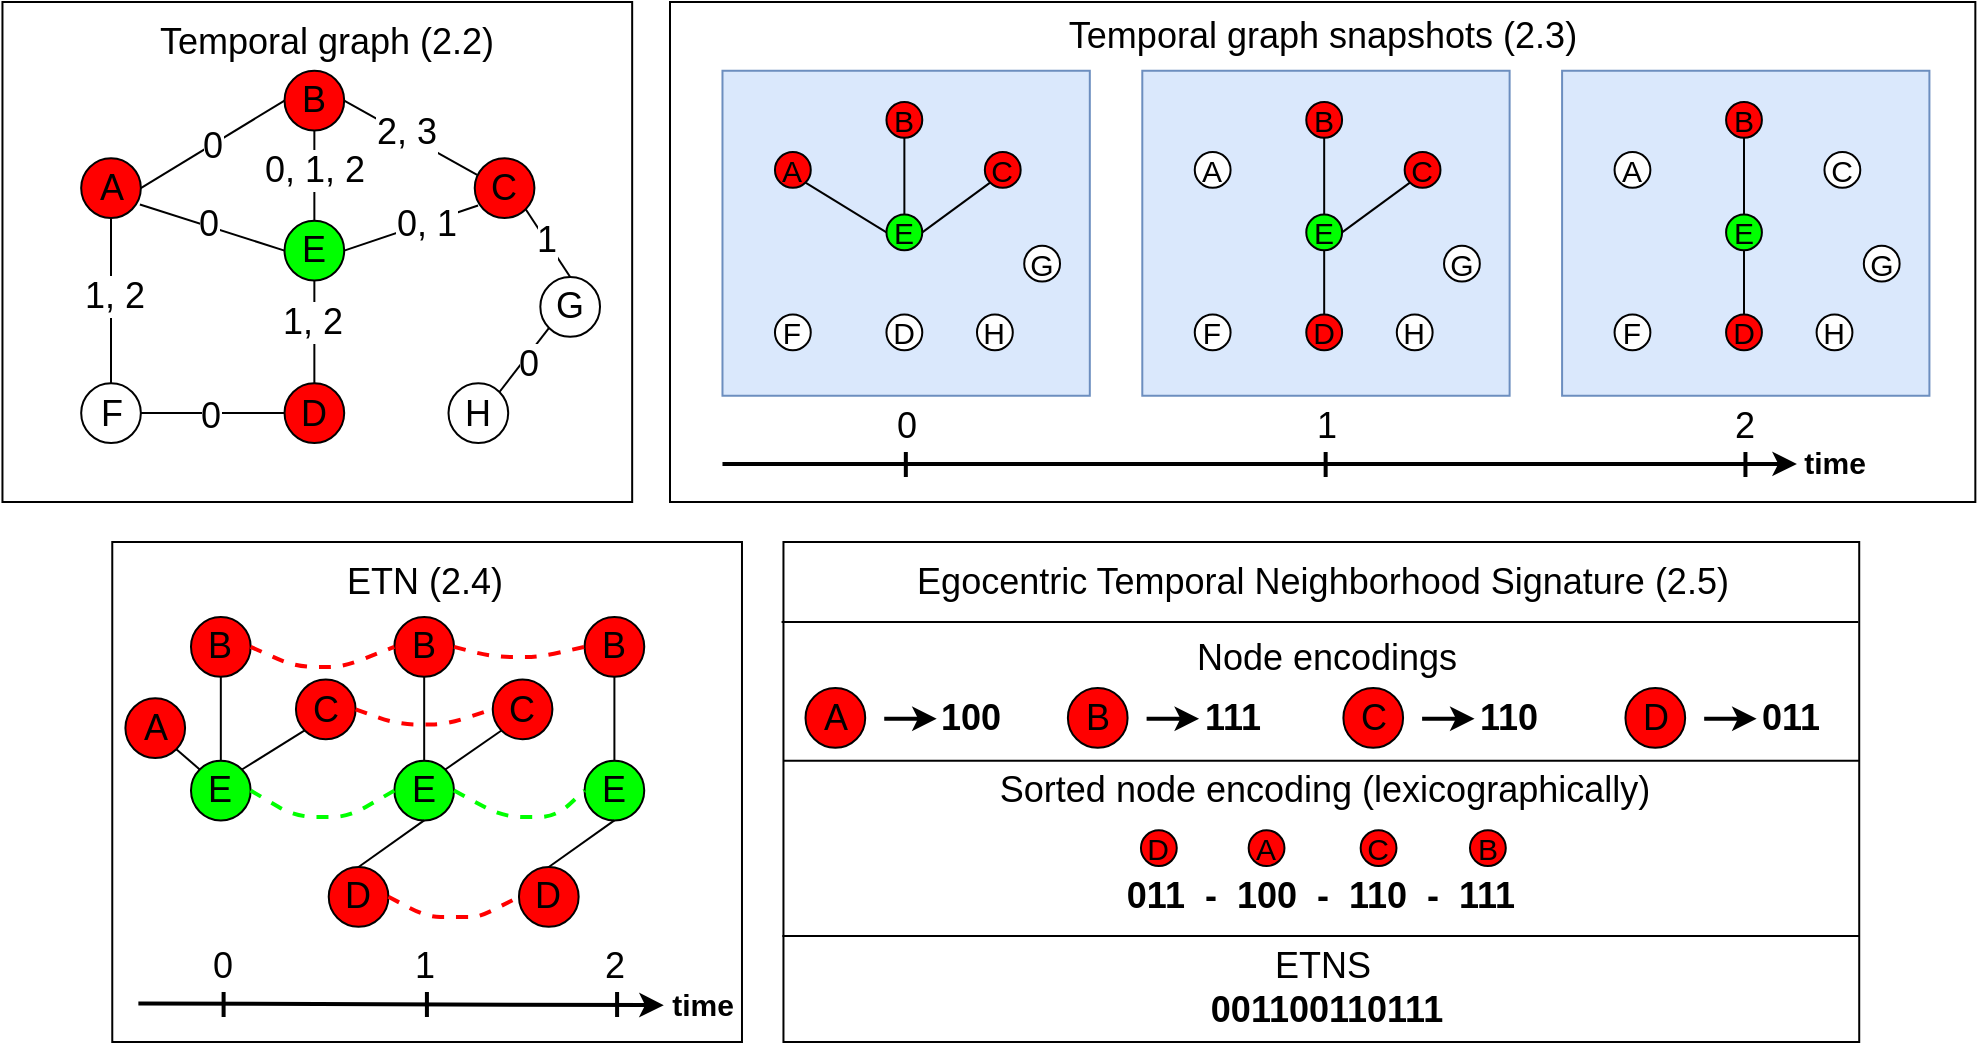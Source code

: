 <mxfile scale="1" border="0" version="26.2.8">
  <diagram name="Seite-1" id="oEGDo0tmPSHdqjAtFq5t">
    <mxGraphModel dx="2550" dy="933" grid="1" gridSize="10" guides="1" tooltips="1" connect="1" arrows="1" fold="1" page="1" pageScale="1" pageWidth="827" pageHeight="1169" math="0" shadow="0">
      <root>
        <mxCell id="0" />
        <mxCell id="1" parent="0" />
        <mxCell id="JNNgizCDDAsmNPhYfwY6-1" value="" style="rounded=0;whiteSpace=wrap;html=1;fontStyle=1;align=center;verticalAlign=top;fontSize=13;" parent="1" vertex="1">
          <mxGeometry x="-803.77" y="20" width="314.855" height="250" as="geometry" />
        </mxCell>
        <mxCell id="JNNgizCDDAsmNPhYfwY6-3" value="&lt;font style=&quot;font-size: 18px;&quot;&gt;A&lt;/font&gt;" style="ellipse;whiteSpace=wrap;html=1;aspect=fixed;fillColor=#FF0000;fontSize=13;" parent="1" vertex="1">
          <mxGeometry x="-764.413" y="98.125" width="29.843" height="29.843" as="geometry" />
        </mxCell>
        <mxCell id="JNNgizCDDAsmNPhYfwY6-11" value="&lt;font style=&quot;font-size: 18px;&quot;&gt;B&lt;/font&gt;" style="ellipse;whiteSpace=wrap;html=1;aspect=fixed;fillColor=light-dark(#ff0000, #ededed);fontSize=13;" parent="1" vertex="1">
          <mxGeometry x="-662.741" y="54.375" width="29.843" height="29.843" as="geometry" />
        </mxCell>
        <mxCell id="JNNgizCDDAsmNPhYfwY6-12" value="&lt;font style=&quot;font-size: 18px;&quot;&gt;C&lt;/font&gt;" style="ellipse;whiteSpace=wrap;html=1;aspect=fixed;fillColor=light-dark(#ff0000, #ededed);fontSize=13;" parent="1" vertex="1">
          <mxGeometry x="-567.629" y="98.125" width="29.843" height="29.843" as="geometry" />
        </mxCell>
        <mxCell id="JNNgizCDDAsmNPhYfwY6-13" value="&lt;font style=&quot;font-size: 18px;&quot;&gt;E&lt;/font&gt;" style="ellipse;whiteSpace=wrap;html=1;aspect=fixed;fillColor=light-dark(#00ff00, #ededed);strokeColor=#000000;gradientColor=none;fontSize=13;" parent="1" vertex="1">
          <mxGeometry x="-662.741" y="129.375" width="29.843" height="29.843" as="geometry" />
        </mxCell>
        <mxCell id="JNNgizCDDAsmNPhYfwY6-14" value="&lt;font style=&quot;font-size: 18px;&quot;&gt;D&lt;/font&gt;" style="ellipse;whiteSpace=wrap;html=1;aspect=fixed;fillColor=light-dark(#ff0000, #ededed);fontSize=13;" parent="1" vertex="1">
          <mxGeometry x="-662.741" y="210.625" width="29.843" height="29.843" as="geometry" />
        </mxCell>
        <mxCell id="JNNgizCDDAsmNPhYfwY6-16" value="&lt;font style=&quot;font-size: 18px;&quot;&gt;F&lt;/font&gt;" style="ellipse;whiteSpace=wrap;html=1;aspect=fixed;fontSize=13;" parent="1" vertex="1">
          <mxGeometry x="-764.413" y="210.625" width="29.843" height="29.843" as="geometry" />
        </mxCell>
        <mxCell id="JNNgizCDDAsmNPhYfwY6-17" value="&lt;font style=&quot;font-size: 18px;&quot;&gt;H&lt;/font&gt;" style="ellipse;whiteSpace=wrap;html=1;aspect=fixed;fontSize=13;" parent="1" vertex="1">
          <mxGeometry x="-580.747" y="210.625" width="29.843" height="29.843" as="geometry" />
        </mxCell>
        <mxCell id="JNNgizCDDAsmNPhYfwY6-18" value="&lt;font style=&quot;font-size: 18px;&quot;&gt;G&lt;/font&gt;" style="ellipse;whiteSpace=wrap;html=1;aspect=fixed;fontSize=13;" parent="1" vertex="1">
          <mxGeometry x="-534.831" y="157.5" width="29.843" height="29.843" as="geometry" />
        </mxCell>
        <mxCell id="JNNgizCDDAsmNPhYfwY6-19" value="" style="endArrow=none;html=1;rounded=0;entryX=0.5;entryY=1;entryDx=0;entryDy=0;fontSize=13;" parent="1" source="JNNgizCDDAsmNPhYfwY6-13" target="JNNgizCDDAsmNPhYfwY6-11" edge="1">
          <mxGeometry width="50" height="50" relative="1" as="geometry">
            <mxPoint x="-279.011" y="657.5" as="sourcePoint" />
            <mxPoint x="-213.416" y="595" as="targetPoint" />
          </mxGeometry>
        </mxCell>
        <mxCell id="JNNgizCDDAsmNPhYfwY6-33" value="&lt;font style=&quot;font-size: 18px;&quot;&gt;0, 1, 2&lt;/font&gt;" style="edgeLabel;html=1;align=center;verticalAlign=middle;resizable=0;points=[];fontSize=13;" parent="JNNgizCDDAsmNPhYfwY6-19" vertex="1" connectable="0">
          <mxGeometry x="0.139" relative="1" as="geometry">
            <mxPoint as="offset" />
          </mxGeometry>
        </mxCell>
        <mxCell id="JNNgizCDDAsmNPhYfwY6-21" value="" style="endArrow=none;html=1;rounded=0;entryX=1;entryY=0.5;entryDx=0;entryDy=0;exitX=0;exitY=0.5;exitDx=0;exitDy=0;fontSize=13;" parent="1" source="JNNgizCDDAsmNPhYfwY6-11" target="JNNgizCDDAsmNPhYfwY6-3" edge="1">
          <mxGeometry width="50" height="50" relative="1" as="geometry">
            <mxPoint x="-606.985" y="307.5" as="sourcePoint" />
            <mxPoint x="-541.391" y="245" as="targetPoint" />
          </mxGeometry>
        </mxCell>
        <mxCell id="JNNgizCDDAsmNPhYfwY6-31" value="&lt;font style=&quot;font-size: 18px;&quot;&gt;0&lt;/font&gt;" style="edgeLabel;html=1;align=center;verticalAlign=middle;resizable=0;points=[];fontSize=13;" parent="JNNgizCDDAsmNPhYfwY6-21" vertex="1" connectable="0">
          <mxGeometry x="0.012" relative="1" as="geometry">
            <mxPoint as="offset" />
          </mxGeometry>
        </mxCell>
        <mxCell id="JNNgizCDDAsmNPhYfwY6-22" value="" style="endArrow=none;html=1;rounded=0;entryX=0.5;entryY=0;entryDx=0;entryDy=0;exitX=0.5;exitY=1;exitDx=0;exitDy=0;fontSize=13;" parent="1" source="JNNgizCDDAsmNPhYfwY6-13" target="JNNgizCDDAsmNPhYfwY6-14" edge="1">
          <mxGeometry width="50" height="50" relative="1" as="geometry">
            <mxPoint x="-620.104" y="155" as="sourcePoint" />
            <mxPoint x="-620.104" y="145" as="targetPoint" />
          </mxGeometry>
        </mxCell>
        <mxCell id="JNNgizCDDAsmNPhYfwY6-39" value="&lt;font style=&quot;font-size: 18px;&quot;&gt;1, 2&lt;/font&gt;" style="edgeLabel;html=1;align=center;verticalAlign=middle;resizable=0;points=[];fontSize=13;" parent="JNNgizCDDAsmNPhYfwY6-22" vertex="1" connectable="0">
          <mxGeometry x="-0.207" y="-1" relative="1" as="geometry">
            <mxPoint as="offset" />
          </mxGeometry>
        </mxCell>
        <mxCell id="JNNgizCDDAsmNPhYfwY6-23" value="" style="endArrow=none;html=1;rounded=0;exitX=0.5;exitY=0;exitDx=0;exitDy=0;entryX=0.5;entryY=1;entryDx=0;entryDy=0;fontSize=13;" parent="1" source="JNNgizCDDAsmNPhYfwY6-16" target="JNNgizCDDAsmNPhYfwY6-3" edge="1">
          <mxGeometry width="50" height="50" relative="1" as="geometry">
            <mxPoint x="-748.277" y="167.5" as="sourcePoint" />
            <mxPoint x="-751.294" y="132.5" as="targetPoint" />
          </mxGeometry>
        </mxCell>
        <mxCell id="JNNgizCDDAsmNPhYfwY6-37" value="&lt;font style=&quot;font-size: 18px;&quot;&gt;1, 2&lt;/font&gt;" style="edgeLabel;html=1;align=center;verticalAlign=middle;resizable=0;points=[];fontSize=13;" parent="JNNgizCDDAsmNPhYfwY6-23" vertex="1" connectable="0">
          <mxGeometry x="0.054" y="-1" relative="1" as="geometry">
            <mxPoint as="offset" />
          </mxGeometry>
        </mxCell>
        <mxCell id="JNNgizCDDAsmNPhYfwY6-24" value="" style="endArrow=none;html=1;rounded=0;entryX=0;entryY=0.5;entryDx=0;entryDy=0;exitX=1;exitY=0.5;exitDx=0;exitDy=0;fontSize=13;" parent="1" source="JNNgizCDDAsmNPhYfwY6-16" target="JNNgizCDDAsmNPhYfwY6-14" edge="1">
          <mxGeometry width="50" height="50" relative="1" as="geometry">
            <mxPoint x="-698.818" y="217.5" as="sourcePoint" />
            <mxPoint x="-698.818" y="176.25" as="targetPoint" />
          </mxGeometry>
        </mxCell>
        <mxCell id="JNNgizCDDAsmNPhYfwY6-35" value="&lt;font style=&quot;font-size: 18px;&quot;&gt;0&lt;/font&gt;" style="edgeLabel;html=1;align=center;verticalAlign=middle;resizable=0;points=[];fontSize=13;" parent="JNNgizCDDAsmNPhYfwY6-24" vertex="1" connectable="0">
          <mxGeometry x="-0.04" y="-1" relative="1" as="geometry">
            <mxPoint as="offset" />
          </mxGeometry>
        </mxCell>
        <mxCell id="JNNgizCDDAsmNPhYfwY6-25" value="" style="endArrow=none;html=1;rounded=0;entryX=0.984;entryY=0.776;entryDx=0;entryDy=0;entryPerimeter=0;exitX=0;exitY=0.5;exitDx=0;exitDy=0;fontSize=13;" parent="1" source="JNNgizCDDAsmNPhYfwY6-13" target="JNNgizCDDAsmNPhYfwY6-3" edge="1">
          <mxGeometry width="50" height="50" relative="1" as="geometry">
            <mxPoint x="-711.937" y="176.25" as="sourcePoint" />
            <mxPoint x="-711.937" y="135" as="targetPoint" />
          </mxGeometry>
        </mxCell>
        <mxCell id="JNNgizCDDAsmNPhYfwY6-32" value="&lt;font style=&quot;font-size: 18px;&quot;&gt;0&lt;/font&gt;" style="edgeLabel;html=1;align=center;verticalAlign=middle;resizable=0;points=[];fontSize=13;" parent="JNNgizCDDAsmNPhYfwY6-25" vertex="1" connectable="0">
          <mxGeometry x="0.073" y="-1" relative="1" as="geometry">
            <mxPoint as="offset" />
          </mxGeometry>
        </mxCell>
        <mxCell id="JNNgizCDDAsmNPhYfwY6-26" value="" style="endArrow=none;html=1;rounded=0;entryX=1;entryY=0.5;entryDx=0;entryDy=0;exitX=0.04;exitY=0.28;exitDx=0;exitDy=0;exitPerimeter=0;fontSize=13;" parent="1" source="JNNgizCDDAsmNPhYfwY6-12" target="JNNgizCDDAsmNPhYfwY6-11" edge="1">
          <mxGeometry width="50" height="50" relative="1" as="geometry">
            <mxPoint x="-606.985" y="126.25" as="sourcePoint" />
            <mxPoint x="-606.985" y="85" as="targetPoint" />
          </mxGeometry>
        </mxCell>
        <mxCell id="JNNgizCDDAsmNPhYfwY6-38" value="&lt;font style=&quot;font-size: 18px;&quot;&gt;2, 3&lt;/font&gt;" style="edgeLabel;html=1;align=center;verticalAlign=middle;resizable=0;points=[];fontSize=13;" parent="JNNgizCDDAsmNPhYfwY6-26" vertex="1" connectable="0">
          <mxGeometry x="0.1" y="-1" relative="1" as="geometry">
            <mxPoint as="offset" />
          </mxGeometry>
        </mxCell>
        <mxCell id="JNNgizCDDAsmNPhYfwY6-27" value="" style="endArrow=none;html=1;rounded=0;entryX=0.056;entryY=0.792;entryDx=0;entryDy=0;entryPerimeter=0;exitX=1;exitY=0.5;exitDx=0;exitDy=0;fontSize=13;" parent="1" source="JNNgizCDDAsmNPhYfwY6-13" target="JNNgizCDDAsmNPhYfwY6-12" edge="1">
          <mxGeometry width="50" height="50" relative="1" as="geometry">
            <mxPoint x="-554.51" y="217.5" as="sourcePoint" />
            <mxPoint x="-554.51" y="176.25" as="targetPoint" />
          </mxGeometry>
        </mxCell>
        <mxCell id="JNNgizCDDAsmNPhYfwY6-34" value="&lt;div&gt;&lt;font style=&quot;font-size: 18px;&quot;&gt;0, 1&lt;/font&gt;&lt;/div&gt;" style="edgeLabel;html=1;align=center;verticalAlign=middle;resizable=0;points=[];fontSize=13;" parent="JNNgizCDDAsmNPhYfwY6-27" vertex="1" connectable="0">
          <mxGeometry x="0.22" relative="1" as="geometry">
            <mxPoint as="offset" />
          </mxGeometry>
        </mxCell>
        <mxCell id="JNNgizCDDAsmNPhYfwY6-28" value="" style="endArrow=none;html=1;rounded=0;exitX=0.5;exitY=0;exitDx=0;exitDy=0;entryX=1;entryY=1;entryDx=0;entryDy=0;fontSize=13;" parent="1" source="JNNgizCDDAsmNPhYfwY6-18" target="JNNgizCDDAsmNPhYfwY6-12" edge="1">
          <mxGeometry width="50" height="50" relative="1" as="geometry">
            <mxPoint x="-551.492" y="170.625" as="sourcePoint" />
            <mxPoint x="-534.831" y="121.25" as="targetPoint" />
          </mxGeometry>
        </mxCell>
        <mxCell id="JNNgizCDDAsmNPhYfwY6-40" value="&lt;font style=&quot;font-size: 18px;&quot;&gt;1&lt;/font&gt;" style="edgeLabel;html=1;align=center;verticalAlign=middle;resizable=0;points=[];fontSize=13;" parent="JNNgizCDDAsmNPhYfwY6-28" vertex="1" connectable="0">
          <mxGeometry x="0.121" relative="1" as="geometry">
            <mxPoint as="offset" />
          </mxGeometry>
        </mxCell>
        <mxCell id="JNNgizCDDAsmNPhYfwY6-30" value="" style="endArrow=none;html=1;rounded=0;entryX=0;entryY=1;entryDx=0;entryDy=0;exitX=1;exitY=0;exitDx=0;exitDy=0;fontSize=13;" parent="1" source="JNNgizCDDAsmNPhYfwY6-17" target="JNNgizCDDAsmNPhYfwY6-18" edge="1">
          <mxGeometry width="50" height="50" relative="1" as="geometry">
            <mxPoint x="-528.272" y="242.5" as="sourcePoint" />
            <mxPoint x="-528.272" y="201.25" as="targetPoint" />
          </mxGeometry>
        </mxCell>
        <mxCell id="JNNgizCDDAsmNPhYfwY6-36" value="&lt;font style=&quot;font-size: 18px;&quot;&gt;0&lt;/font&gt;" style="edgeLabel;html=1;align=center;verticalAlign=middle;resizable=0;points=[];fontSize=13;" parent="JNNgizCDDAsmNPhYfwY6-30" vertex="1" connectable="0">
          <mxGeometry x="-0.029" y="-2" relative="1" as="geometry">
            <mxPoint as="offset" />
          </mxGeometry>
        </mxCell>
        <mxCell id="JNNgizCDDAsmNPhYfwY6-130" value="&lt;font style=&quot;font-size: 18px;&quot;&gt;Temporal graph snapshots (2.3)&lt;/font&gt;" style="rounded=0;whiteSpace=wrap;html=1;verticalAlign=top;fontSize=13;" parent="1" vertex="1">
          <mxGeometry x="-469.999" y="20" width="652.669" height="250" as="geometry" />
        </mxCell>
        <mxCell id="JNNgizCDDAsmNPhYfwY6-43" value="" style="rounded=0;whiteSpace=wrap;html=1;fontStyle=1;align=center;verticalAlign=top;fillColor=#dae8fc;strokeColor=#6c8ebf;fontSize=13;" parent="1" vertex="1">
          <mxGeometry x="-443.761" y="54.375" width="183.666" height="162.5" as="geometry" />
        </mxCell>
        <mxCell id="JNNgizCDDAsmNPhYfwY6-45" value="&lt;font style=&quot;font-size: 15px;&quot;&gt;B&lt;/font&gt;" style="ellipse;whiteSpace=wrap;html=1;aspect=fixed;fillColor=light-dark(#ff0000, #ededed);fontSize=13;" parent="1" vertex="1">
          <mxGeometry x="-361.767" y="70" width="17.906" height="17.906" as="geometry" />
        </mxCell>
        <mxCell id="JNNgizCDDAsmNPhYfwY6-44" value="&lt;font style=&quot;font-size: 15px;&quot;&gt;A&lt;/font&gt;" style="ellipse;whiteSpace=wrap;html=1;aspect=fixed;fillColor=#FF0000;fontSize=13;" parent="1" vertex="1">
          <mxGeometry x="-417.523" y="95.0" width="17.906" height="17.906" as="geometry" />
        </mxCell>
        <mxCell id="JNNgizCDDAsmNPhYfwY6-46" value="&lt;font style=&quot;font-size: 15px;&quot;&gt;C&lt;/font&gt;" style="ellipse;whiteSpace=wrap;html=1;aspect=fixed;fillColor=light-dark(#ff0000, #ededed);fontSize=13;" parent="1" vertex="1">
          <mxGeometry x="-312.571" y="95.0" width="17.906" height="17.906" as="geometry" />
        </mxCell>
        <mxCell id="JNNgizCDDAsmNPhYfwY6-49" value="&lt;font style=&quot;font-size: 15px;&quot;&gt;F&lt;/font&gt;" style="ellipse;whiteSpace=wrap;html=1;aspect=fixed;fontSize=13;" parent="1" vertex="1">
          <mxGeometry x="-417.523" y="176.25" width="17.906" height="17.906" as="geometry" />
        </mxCell>
        <mxCell id="JNNgizCDDAsmNPhYfwY6-133" value="&lt;div&gt;&lt;font style=&quot;font-size: 15px;&quot;&gt;E&lt;/font&gt;&lt;/div&gt;" style="ellipse;whiteSpace=wrap;html=1;aspect=fixed;fillColor=light-dark(#00ff00, #ededed);fontSize=13;" parent="1" vertex="1">
          <mxGeometry x="-361.767" y="126.25" width="17.906" height="17.906" as="geometry" />
        </mxCell>
        <mxCell id="JNNgizCDDAsmNPhYfwY6-48" value="&lt;font style=&quot;font-size: 15px;&quot;&gt;D&lt;/font&gt;" style="ellipse;whiteSpace=wrap;html=1;aspect=fixed;fillColor=light-dark(#ffffff, #ededed);fontSize=13;" parent="1" vertex="1">
          <mxGeometry x="-361.767" y="176.25" width="17.906" height="17.906" as="geometry" />
        </mxCell>
        <mxCell id="JNNgizCDDAsmNPhYfwY6-50" value="&lt;font style=&quot;font-size: 15px;&quot;&gt;G&lt;/font&gt;" style="ellipse;whiteSpace=wrap;html=1;aspect=fixed;fontSize=13;" parent="1" vertex="1">
          <mxGeometry x="-292.893" y="141.875" width="17.906" height="17.906" as="geometry" />
        </mxCell>
        <mxCell id="JNNgizCDDAsmNPhYfwY6-51" value="&lt;font style=&quot;font-size: 15px;&quot;&gt;H&lt;/font&gt;" style="ellipse;whiteSpace=wrap;html=1;aspect=fixed;fontSize=13;" parent="1" vertex="1">
          <mxGeometry x="-316.507" y="176.25" width="17.906" height="17.906" as="geometry" />
        </mxCell>
        <mxCell id="JNNgizCDDAsmNPhYfwY6-139" value="" style="endArrow=none;html=1;rounded=0;entryX=0.5;entryY=1;entryDx=0;entryDy=0;exitX=0.5;exitY=0;exitDx=0;exitDy=0;fontSize=13;" parent="1" source="JNNgizCDDAsmNPhYfwY6-133" target="JNNgizCDDAsmNPhYfwY6-45" edge="1">
          <mxGeometry width="50" height="50" relative="1" as="geometry">
            <mxPoint x="-496.237" y="154.375" as="sourcePoint" />
            <mxPoint x="-430.642" y="91.875" as="targetPoint" />
          </mxGeometry>
        </mxCell>
        <mxCell id="JNNgizCDDAsmNPhYfwY6-141" value="" style="endArrow=none;html=1;rounded=0;entryX=1;entryY=1;entryDx=0;entryDy=0;exitX=0;exitY=0.5;exitDx=0;exitDy=0;fontSize=13;" parent="1" source="JNNgizCDDAsmNPhYfwY6-133" target="JNNgizCDDAsmNPhYfwY6-44" edge="1">
          <mxGeometry width="50" height="50" relative="1" as="geometry">
            <mxPoint x="-496.237" y="154.375" as="sourcePoint" />
            <mxPoint x="-430.642" y="91.875" as="targetPoint" />
          </mxGeometry>
        </mxCell>
        <mxCell id="JNNgizCDDAsmNPhYfwY6-144" value="" style="endArrow=none;html=1;rounded=0;entryX=0;entryY=1;entryDx=0;entryDy=0;exitX=1;exitY=0.5;exitDx=0;exitDy=0;fontSize=13;" parent="1" source="JNNgizCDDAsmNPhYfwY6-133" target="JNNgizCDDAsmNPhYfwY6-46" edge="1">
          <mxGeometry width="50" height="50" relative="1" as="geometry">
            <mxPoint x="-404.404" y="166.875" as="sourcePoint" />
            <mxPoint x="-338.809" y="104.375" as="targetPoint" />
          </mxGeometry>
        </mxCell>
        <mxCell id="JNNgizCDDAsmNPhYfwY6-187" value="" style="rounded=0;whiteSpace=wrap;html=1;fontStyle=1;align=center;verticalAlign=top;fillColor=#dae8fc;strokeColor=#6c8ebf;fontSize=13;" parent="1" vertex="1">
          <mxGeometry x="-233.857" y="54.375" width="183.666" height="162.5" as="geometry" />
        </mxCell>
        <mxCell id="JNNgizCDDAsmNPhYfwY6-188" value="&lt;font style=&quot;font-size: 15px;&quot;&gt;B&lt;/font&gt;" style="ellipse;whiteSpace=wrap;html=1;aspect=fixed;fillColor=light-dark(#ff0000, #ededed);fontSize=13;" parent="1" vertex="1">
          <mxGeometry x="-151.864" y="70" width="17.906" height="17.906" as="geometry" />
        </mxCell>
        <mxCell id="JNNgizCDDAsmNPhYfwY6-189" value="&lt;font style=&quot;font-size: 15px;&quot;&gt;A&lt;/font&gt;" style="ellipse;whiteSpace=wrap;html=1;aspect=fixed;fillColor=#FFFFFF;fontSize=13;" parent="1" vertex="1">
          <mxGeometry x="-207.619" y="95.0" width="17.906" height="17.906" as="geometry" />
        </mxCell>
        <mxCell id="JNNgizCDDAsmNPhYfwY6-190" value="&lt;font style=&quot;font-size: 15px;&quot;&gt;C&lt;/font&gt;" style="ellipse;whiteSpace=wrap;html=1;aspect=fixed;fillColor=light-dark(#ff0000, #ededed);fontSize=13;" parent="1" vertex="1">
          <mxGeometry x="-102.668" y="95.0" width="17.906" height="17.906" as="geometry" />
        </mxCell>
        <mxCell id="JNNgizCDDAsmNPhYfwY6-191" value="&lt;font style=&quot;font-size: 15px;&quot;&gt;F&lt;/font&gt;" style="ellipse;whiteSpace=wrap;html=1;aspect=fixed;fontSize=13;" parent="1" vertex="1">
          <mxGeometry x="-207.619" y="176.25" width="17.906" height="17.906" as="geometry" />
        </mxCell>
        <mxCell id="JNNgizCDDAsmNPhYfwY6-192" value="&lt;div&gt;&lt;font style=&quot;font-size: 15px;&quot;&gt;E&lt;/font&gt;&lt;/div&gt;" style="ellipse;whiteSpace=wrap;html=1;aspect=fixed;fillColor=light-dark(#00ff00, #ededed);fontSize=13;" parent="1" vertex="1">
          <mxGeometry x="-151.864" y="126.25" width="17.906" height="17.906" as="geometry" />
        </mxCell>
        <mxCell id="JNNgizCDDAsmNPhYfwY6-193" value="&lt;font style=&quot;font-size: 15px;&quot;&gt;D&lt;/font&gt;" style="ellipse;whiteSpace=wrap;html=1;aspect=fixed;fillColor=light-dark(#ff0000, #ededed);fontSize=13;" parent="1" vertex="1">
          <mxGeometry x="-151.864" y="176.25" width="17.906" height="17.906" as="geometry" />
        </mxCell>
        <mxCell id="JNNgizCDDAsmNPhYfwY6-194" value="&lt;font style=&quot;font-size: 15px;&quot;&gt;G&lt;/font&gt;" style="ellipse;whiteSpace=wrap;html=1;aspect=fixed;fontSize=13;" parent="1" vertex="1">
          <mxGeometry x="-82.989" y="141.875" width="17.906" height="17.906" as="geometry" />
        </mxCell>
        <mxCell id="JNNgizCDDAsmNPhYfwY6-195" value="&lt;font style=&quot;font-size: 15px;&quot;&gt;H&lt;/font&gt;" style="ellipse;whiteSpace=wrap;html=1;aspect=fixed;fontSize=13;" parent="1" vertex="1">
          <mxGeometry x="-106.603" y="176.25" width="17.906" height="17.906" as="geometry" />
        </mxCell>
        <mxCell id="JNNgizCDDAsmNPhYfwY6-196" value="" style="endArrow=none;html=1;rounded=0;entryX=0.5;entryY=1;entryDx=0;entryDy=0;exitX=0.5;exitY=0;exitDx=0;exitDy=0;fontSize=13;" parent="1" source="JNNgizCDDAsmNPhYfwY6-192" target="JNNgizCDDAsmNPhYfwY6-188" edge="1">
          <mxGeometry width="50" height="50" relative="1" as="geometry">
            <mxPoint x="-286.333" y="154.375" as="sourcePoint" />
            <mxPoint x="-220.738" y="91.875" as="targetPoint" />
          </mxGeometry>
        </mxCell>
        <mxCell id="JNNgizCDDAsmNPhYfwY6-197" value="" style="endArrow=none;html=1;rounded=0;entryX=0.5;entryY=0;entryDx=0;entryDy=0;exitX=0.5;exitY=1;exitDx=0;exitDy=0;fontSize=13;" parent="1" source="JNNgizCDDAsmNPhYfwY6-192" target="JNNgizCDDAsmNPhYfwY6-193" edge="1">
          <mxGeometry width="50" height="50" relative="1" as="geometry">
            <mxPoint x="-286.333" y="154.375" as="sourcePoint" />
            <mxPoint x="-220.738" y="91.875" as="targetPoint" />
          </mxGeometry>
        </mxCell>
        <mxCell id="JNNgizCDDAsmNPhYfwY6-201" value="" style="endArrow=none;html=1;rounded=0;entryX=0;entryY=1;entryDx=0;entryDy=0;exitX=1;exitY=0.5;exitDx=0;exitDy=0;fontSize=13;" parent="1" source="JNNgizCDDAsmNPhYfwY6-192" target="JNNgizCDDAsmNPhYfwY6-190" edge="1">
          <mxGeometry width="50" height="50" relative="1" as="geometry">
            <mxPoint x="-194.5" y="166.875" as="sourcePoint" />
            <mxPoint x="-128.906" y="104.375" as="targetPoint" />
          </mxGeometry>
        </mxCell>
        <mxCell id="JNNgizCDDAsmNPhYfwY6-206" value="" style="rounded=0;whiteSpace=wrap;html=1;fontStyle=1;align=center;verticalAlign=top;fillColor=#dae8fc;strokeColor=#6c8ebf;fontSize=13;" parent="1" vertex="1">
          <mxGeometry x="-23.954" y="54.375" width="183.666" height="162.5" as="geometry" />
        </mxCell>
        <mxCell id="JNNgizCDDAsmNPhYfwY6-207" value="&lt;font style=&quot;font-size: 15px;&quot;&gt;B&lt;/font&gt;" style="ellipse;whiteSpace=wrap;html=1;aspect=fixed;fillColor=light-dark(#ff0000, #ededed);fontSize=13;" parent="1" vertex="1">
          <mxGeometry x="58.04" y="70" width="17.906" height="17.906" as="geometry" />
        </mxCell>
        <mxCell id="JNNgizCDDAsmNPhYfwY6-208" value="&lt;font style=&quot;font-size: 15px;&quot;&gt;A&lt;/font&gt;" style="ellipse;whiteSpace=wrap;html=1;aspect=fixed;fillColor=light-dark(#ffffff, #ff9090);fontSize=13;" parent="1" vertex="1">
          <mxGeometry x="2.284" y="95.0" width="17.906" height="17.906" as="geometry" />
        </mxCell>
        <mxCell id="JNNgizCDDAsmNPhYfwY6-209" value="&lt;font style=&quot;font-size: 15px;&quot;&gt;C&lt;/font&gt;" style="ellipse;whiteSpace=wrap;html=1;aspect=fixed;fillColor=light-dark(#ffffff, #ededed);fontSize=13;" parent="1" vertex="1">
          <mxGeometry x="107.236" y="95.0" width="17.906" height="17.906" as="geometry" />
        </mxCell>
        <mxCell id="JNNgizCDDAsmNPhYfwY6-210" value="&lt;font style=&quot;font-size: 15px;&quot;&gt;F&lt;/font&gt;" style="ellipse;whiteSpace=wrap;html=1;aspect=fixed;fontSize=13;" parent="1" vertex="1">
          <mxGeometry x="2.284" y="176.25" width="17.906" height="17.906" as="geometry" />
        </mxCell>
        <mxCell id="JNNgizCDDAsmNPhYfwY6-211" value="&lt;div&gt;&lt;font style=&quot;font-size: 15px;&quot;&gt;E&lt;/font&gt;&lt;/div&gt;" style="ellipse;whiteSpace=wrap;html=1;aspect=fixed;fillColor=light-dark(#00ff00, #ededed);fontSize=13;" parent="1" vertex="1">
          <mxGeometry x="58.04" y="126.25" width="17.906" height="17.906" as="geometry" />
        </mxCell>
        <mxCell id="JNNgizCDDAsmNPhYfwY6-212" value="&lt;font style=&quot;font-size: 15px;&quot;&gt;D&lt;/font&gt;" style="ellipse;whiteSpace=wrap;html=1;aspect=fixed;fillColor=light-dark(#ff0000, #ededed);fontSize=13;" parent="1" vertex="1">
          <mxGeometry x="58.04" y="176.25" width="17.906" height="17.906" as="geometry" />
        </mxCell>
        <mxCell id="JNNgizCDDAsmNPhYfwY6-213" value="&lt;font style=&quot;font-size: 15px;&quot;&gt;G&lt;/font&gt;" style="ellipse;whiteSpace=wrap;html=1;aspect=fixed;fontSize=13;" parent="1" vertex="1">
          <mxGeometry x="126.914" y="141.875" width="17.906" height="17.906" as="geometry" />
        </mxCell>
        <mxCell id="JNNgizCDDAsmNPhYfwY6-214" value="&lt;font style=&quot;font-size: 15px;&quot;&gt;H&lt;/font&gt;" style="ellipse;whiteSpace=wrap;html=1;aspect=fixed;fontSize=13;" parent="1" vertex="1">
          <mxGeometry x="103.3" y="176.25" width="17.906" height="17.906" as="geometry" />
        </mxCell>
        <mxCell id="JNNgizCDDAsmNPhYfwY6-215" value="" style="endArrow=none;html=1;rounded=0;entryX=0.5;entryY=1;entryDx=0;entryDy=0;exitX=0.5;exitY=0;exitDx=0;exitDy=0;fontSize=13;" parent="1" source="JNNgizCDDAsmNPhYfwY6-211" target="JNNgizCDDAsmNPhYfwY6-207" edge="1">
          <mxGeometry width="50" height="50" relative="1" as="geometry">
            <mxPoint x="-76.43" y="154.375" as="sourcePoint" />
            <mxPoint x="-10.835" y="91.875" as="targetPoint" />
          </mxGeometry>
        </mxCell>
        <mxCell id="JNNgizCDDAsmNPhYfwY6-216" value="" style="endArrow=none;html=1;rounded=0;entryX=0.5;entryY=0;entryDx=0;entryDy=0;exitX=0.5;exitY=1;exitDx=0;exitDy=0;fontSize=13;" parent="1" source="JNNgizCDDAsmNPhYfwY6-211" target="JNNgizCDDAsmNPhYfwY6-212" edge="1">
          <mxGeometry width="50" height="50" relative="1" as="geometry">
            <mxPoint x="-76.43" y="154.375" as="sourcePoint" />
            <mxPoint x="-10.835" y="91.875" as="targetPoint" />
          </mxGeometry>
        </mxCell>
        <mxCell id="JNNgizCDDAsmNPhYfwY6-225" value="" style="endArrow=classic;html=1;rounded=0;fontColor=light-dark(#808080,#EDEDED);entryX=-0.01;entryY=0.433;entryDx=0;entryDy=0;entryPerimeter=0;strokeWidth=2;fontSize=13;" parent="1" edge="1">
          <mxGeometry width="50" height="50" relative="1" as="geometry">
            <mxPoint x="-443.761" y="250.963" as="sourcePoint" />
            <mxPoint x="93.461" y="250.95" as="targetPoint" />
          </mxGeometry>
        </mxCell>
        <mxCell id="JNNgizCDDAsmNPhYfwY6-227" value="&lt;font style=&quot;font-size: 15px;&quot;&gt;&lt;b&gt;time&lt;/b&gt;&lt;/font&gt;" style="text;html=1;align=center;verticalAlign=middle;resizable=0;points=[];autosize=1;strokeColor=none;fillColor=none;fontSize=13;" parent="1" vertex="1">
          <mxGeometry x="87.257" y="235" width="50" height="30" as="geometry" />
        </mxCell>
        <mxCell id="JNNgizCDDAsmNPhYfwY6-229" value="" style="rounded=0;whiteSpace=wrap;html=1;fontStyle=1;align=center;verticalAlign=top;fontSize=13;" parent="1" vertex="1">
          <mxGeometry x="-748.863" y="290.0" width="314.855" height="250" as="geometry" />
        </mxCell>
        <mxCell id="JNNgizCDDAsmNPhYfwY6-230" value="&lt;font style=&quot;font-size: 18px;&quot;&gt;E&lt;/font&gt;" style="ellipse;whiteSpace=wrap;html=1;aspect=fixed;fillColor=light-dark(#00ff00, #ededed);strokeColor=#000000;gradientColor=none;fontSize=16;" parent="1" vertex="1">
          <mxGeometry x="-709.506" y="399.375" width="29.843" height="29.843" as="geometry" />
        </mxCell>
        <mxCell id="JNNgizCDDAsmNPhYfwY6-231" value="&lt;font style=&quot;font-size: 18px;&quot;&gt;E&lt;/font&gt;" style="ellipse;whiteSpace=wrap;html=1;aspect=fixed;fillColor=light-dark(#00ff00, #ededed);strokeColor=#000000;gradientColor=none;fontSize=16;" parent="1" vertex="1">
          <mxGeometry x="-607.834" y="399.375" width="29.843" height="29.843" as="geometry" />
        </mxCell>
        <mxCell id="JNNgizCDDAsmNPhYfwY6-232" value="&lt;font style=&quot;font-size: 18px;&quot;&gt;E&lt;/font&gt;" style="ellipse;whiteSpace=wrap;html=1;aspect=fixed;fillColor=light-dark(#00ff00, #ededed);strokeColor=#000000;gradientColor=none;fontSize=16;" parent="1" vertex="1">
          <mxGeometry x="-512.722" y="399.375" width="29.843" height="29.843" as="geometry" />
        </mxCell>
        <mxCell id="JNNgizCDDAsmNPhYfwY6-233" value="" style="endArrow=classic;html=1;rounded=0;entryX=0.024;entryY=0.509;entryDx=0;entryDy=0;entryPerimeter=0;strokeWidth=2;fontSize=13;" parent="1" edge="1">
          <mxGeometry width="50" height="50" relative="1" as="geometry">
            <mxPoint x="-735.81" y="520.725" as="sourcePoint" />
            <mxPoint x="-473.102" y="521.588" as="targetPoint" />
          </mxGeometry>
        </mxCell>
        <mxCell id="JNNgizCDDAsmNPhYfwY6-238" value="" style="endArrow=none;dashed=1;html=1;rounded=1;exitX=1;exitY=0.5;exitDx=0;exitDy=0;entryX=0;entryY=0.5;entryDx=0;entryDy=0;fontColor=light-dark(#00FF00,#EDEDED);fillColor=#d5e8d4;strokeColor=#00FF00;strokeWidth=2;curved=0;targetPerimeterSpacing=0;jumpStyle=none;shadow=0;flowAnimation=0;fontSize=13;" parent="1" source="JNNgizCDDAsmNPhYfwY6-230" target="JNNgizCDDAsmNPhYfwY6-231" edge="1">
          <mxGeometry width="50" height="50" relative="1" as="geometry">
            <mxPoint x="-578.317" y="240" as="sourcePoint" />
            <mxPoint x="-512.722" y="177.5" as="targetPoint" />
            <Array as="points">
              <mxPoint x="-657.03" y="427.5" />
              <mxPoint x="-630.793" y="427.5" />
            </Array>
          </mxGeometry>
        </mxCell>
        <mxCell id="JNNgizCDDAsmNPhYfwY6-243" value="" style="endArrow=none;dashed=1;html=1;rounded=1;exitX=1;exitY=0.5;exitDx=0;exitDy=0;entryX=0;entryY=0.5;entryDx=0;entryDy=0;fontColor=light-dark(#00FF00,#EDEDED);fillColor=#d5e8d4;strokeColor=#00FF00;strokeWidth=2;curved=0;fontSize=13;" parent="1" source="JNNgizCDDAsmNPhYfwY6-231" target="JNNgizCDDAsmNPhYfwY6-232" edge="1">
          <mxGeometry width="50" height="50" relative="1" as="geometry">
            <mxPoint x="-575.037" y="418.125" as="sourcePoint" />
            <mxPoint x="-505.506" y="418.125" as="targetPoint" />
            <Array as="points">
              <mxPoint x="-553.391" y="427.5" />
              <mxPoint x="-527.153" y="427.5" />
            </Array>
          </mxGeometry>
        </mxCell>
        <mxCell id="JNNgizCDDAsmNPhYfwY6-244" value="&lt;font style=&quot;font-size: 18px;&quot;&gt;B&lt;/font&gt;" style="ellipse;whiteSpace=wrap;html=1;aspect=fixed;fillColor=light-dark(#ff0000, #ededed);fontSize=16;" parent="1" vertex="1">
          <mxGeometry x="-709.506" y="327.5" width="29.843" height="29.843" as="geometry" />
        </mxCell>
        <mxCell id="JNNgizCDDAsmNPhYfwY6-245" value="&lt;font style=&quot;font-size: 18px;&quot;&gt;B&lt;/font&gt;" style="ellipse;whiteSpace=wrap;html=1;aspect=fixed;fillColor=light-dark(#ff0000, #ededed);fontSize=16;" parent="1" vertex="1">
          <mxGeometry x="-512.722" y="327.5" width="29.843" height="29.843" as="geometry" />
        </mxCell>
        <mxCell id="JNNgizCDDAsmNPhYfwY6-246" value="&lt;font style=&quot;font-size: 18px;&quot;&gt;D&lt;/font&gt;" style="ellipse;whiteSpace=wrap;html=1;aspect=fixed;fillColor=light-dark(#ff0000, #ededed);fontSize=16;" parent="1" vertex="1">
          <mxGeometry x="-640.632" y="452.5" width="29.843" height="29.843" as="geometry" />
        </mxCell>
        <mxCell id="JNNgizCDDAsmNPhYfwY6-248" value="&lt;font style=&quot;font-size: 18px;&quot;&gt;D&lt;/font&gt;" style="ellipse;whiteSpace=wrap;html=1;aspect=fixed;fillColor=light-dark(#ff0000, #ededed);fontSize=16;" parent="1" vertex="1">
          <mxGeometry x="-545.519" y="452.5" width="29.843" height="29.843" as="geometry" />
        </mxCell>
        <mxCell id="JNNgizCDDAsmNPhYfwY6-249" value="&lt;font style=&quot;font-size: 18px;&quot;&gt;C&lt;/font&gt;" style="ellipse;whiteSpace=wrap;html=1;aspect=fixed;fillColor=light-dark(#ff0000, #ededed);fontSize=16;" parent="1" vertex="1">
          <mxGeometry x="-657.03" y="358.75" width="29.843" height="29.843" as="geometry" />
        </mxCell>
        <mxCell id="JNNgizCDDAsmNPhYfwY6-250" value="&lt;font style=&quot;font-size: 18px;&quot;&gt;C&lt;/font&gt;" style="ellipse;whiteSpace=wrap;html=1;aspect=fixed;fillColor=light-dark(#ff0000, #ededed);fontSize=16;" parent="1" vertex="1">
          <mxGeometry x="-558.638" y="358.75" width="29.843" height="29.843" as="geometry" />
        </mxCell>
        <mxCell id="JNNgizCDDAsmNPhYfwY6-251" value="&lt;font style=&quot;font-size: 18px;&quot;&gt;A&lt;/font&gt;" style="ellipse;whiteSpace=wrap;html=1;aspect=fixed;fillColor=#FF0000;fontSize=16;" parent="1" vertex="1">
          <mxGeometry x="-742.304" y="368.125" width="29.843" height="29.843" as="geometry" />
        </mxCell>
        <mxCell id="JNNgizCDDAsmNPhYfwY6-252" value="" style="endArrow=none;html=1;rounded=0;entryX=0.5;entryY=1;entryDx=0;entryDy=0;exitX=0.5;exitY=0;exitDx=0;exitDy=0;fontSize=13;" parent="1" source="JNNgizCDDAsmNPhYfwY6-230" target="JNNgizCDDAsmNPhYfwY6-244" edge="1">
          <mxGeometry width="50" height="50" relative="1" as="geometry">
            <mxPoint x="-696.387" y="477.5" as="sourcePoint" />
            <mxPoint x="-630.793" y="415" as="targetPoint" />
          </mxGeometry>
        </mxCell>
        <mxCell id="JNNgizCDDAsmNPhYfwY6-253" value="" style="endArrow=none;html=1;rounded=0;entryX=0;entryY=1;entryDx=0;entryDy=0;exitX=1;exitY=0;exitDx=0;exitDy=0;fontSize=13;" parent="1" source="JNNgizCDDAsmNPhYfwY6-230" target="JNNgizCDDAsmNPhYfwY6-249" edge="1">
          <mxGeometry width="50" height="50" relative="1" as="geometry">
            <mxPoint x="-679.333" y="412.5" as="sourcePoint" />
            <mxPoint x="-679.333" y="371.25" as="targetPoint" />
          </mxGeometry>
        </mxCell>
        <mxCell id="JNNgizCDDAsmNPhYfwY6-254" value="" style="endArrow=none;html=1;rounded=0;entryX=1;entryY=1;entryDx=0;entryDy=0;exitX=0;exitY=0;exitDx=0;exitDy=0;fontSize=13;" parent="1" source="JNNgizCDDAsmNPhYfwY6-230" target="JNNgizCDDAsmNPhYfwY6-251" edge="1">
          <mxGeometry width="50" height="50" relative="1" as="geometry">
            <mxPoint x="-666.214" y="425" as="sourcePoint" />
            <mxPoint x="-666.214" y="383.75" as="targetPoint" />
          </mxGeometry>
        </mxCell>
        <mxCell id="JNNgizCDDAsmNPhYfwY6-255" value="" style="endArrow=none;html=1;rounded=0;entryX=0.5;entryY=1;entryDx=0;entryDy=0;exitX=0.5;exitY=0;exitDx=0;exitDy=0;fontSize=13;" parent="1" source="JNNgizCDDAsmNPhYfwY6-246" target="JNNgizCDDAsmNPhYfwY6-231" edge="1">
          <mxGeometry width="50" height="50" relative="1" as="geometry">
            <mxPoint x="-653.095" y="437.5" as="sourcePoint" />
            <mxPoint x="-653.095" y="396.25" as="targetPoint" />
          </mxGeometry>
        </mxCell>
        <mxCell id="JNNgizCDDAsmNPhYfwY6-256" value="" style="endArrow=none;html=1;rounded=0;entryX=0;entryY=1;entryDx=0;entryDy=0;exitX=1;exitY=0;exitDx=0;exitDy=0;fontSize=13;" parent="1" source="JNNgizCDDAsmNPhYfwY6-231" target="JNNgizCDDAsmNPhYfwY6-250" edge="1">
          <mxGeometry width="50" height="50" relative="1" as="geometry">
            <mxPoint x="-639.976" y="450" as="sourcePoint" />
            <mxPoint x="-639.976" y="408.75" as="targetPoint" />
          </mxGeometry>
        </mxCell>
        <mxCell id="JNNgizCDDAsmNPhYfwY6-257" value="" style="endArrow=none;html=1;rounded=0;entryX=0.5;entryY=1;entryDx=0;entryDy=0;exitX=0.5;exitY=0;exitDx=0;exitDy=0;fontSize=13;" parent="1" source="JNNgizCDDAsmNPhYfwY6-232" target="JNNgizCDDAsmNPhYfwY6-245" edge="1">
          <mxGeometry width="50" height="50" relative="1" as="geometry">
            <mxPoint x="-626.857" y="462.5" as="sourcePoint" />
            <mxPoint x="-626.857" y="421.25" as="targetPoint" />
          </mxGeometry>
        </mxCell>
        <mxCell id="JNNgizCDDAsmNPhYfwY6-258" value="" style="endArrow=none;html=1;rounded=0;entryX=0.5;entryY=1;entryDx=0;entryDy=0;exitX=0.5;exitY=0;exitDx=0;exitDy=0;fontSize=13;" parent="1" source="JNNgizCDDAsmNPhYfwY6-248" target="JNNgizCDDAsmNPhYfwY6-232" edge="1">
          <mxGeometry width="50" height="50" relative="1" as="geometry">
            <mxPoint x="-613.738" y="475" as="sourcePoint" />
            <mxPoint x="-613.738" y="433.75" as="targetPoint" />
          </mxGeometry>
        </mxCell>
        <mxCell id="JNNgizCDDAsmNPhYfwY6-264" value="&lt;font style=&quot;font-size: 18px;&quot;&gt;B&lt;/font&gt;" style="ellipse;whiteSpace=wrap;html=1;aspect=fixed;fillColor=light-dark(#ff0000, #ededed);fontSize=16;" parent="1" vertex="1">
          <mxGeometry x="-607.834" y="327.5" width="29.843" height="29.843" as="geometry" />
        </mxCell>
        <mxCell id="JNNgizCDDAsmNPhYfwY6-265" value="" style="endArrow=none;html=1;rounded=0;entryX=0.5;entryY=1;entryDx=0;entryDy=0;exitX=0.5;exitY=0;exitDx=0;exitDy=0;fontSize=13;" parent="1" source="JNNgizCDDAsmNPhYfwY6-231" target="JNNgizCDDAsmNPhYfwY6-264" edge="1">
          <mxGeometry width="50" height="50" relative="1" as="geometry">
            <mxPoint x="-604.555" y="377.5" as="sourcePoint" />
            <mxPoint x="-538.96" y="315" as="targetPoint" />
          </mxGeometry>
        </mxCell>
        <mxCell id="JNNgizCDDAsmNPhYfwY6-266" value="" style="endArrow=none;dashed=1;html=1;rounded=1;exitX=1;exitY=0.5;exitDx=0;exitDy=0;entryX=0;entryY=0.5;entryDx=0;entryDy=0;fontColor=light-dark(#00FF00,#EDEDED);fillColor=#d5e8d4;strokeColor=light-dark(#ff0000, #008f00);strokeWidth=2;curved=0;targetPerimeterSpacing=0;jumpStyle=none;shadow=0;flowAnimation=0;fontSize=13;" parent="1" source="JNNgizCDDAsmNPhYfwY6-244" target="JNNgizCDDAsmNPhYfwY6-264" edge="1">
          <mxGeometry width="50" height="50" relative="1" as="geometry">
            <mxPoint x="-676.709" y="343.75" as="sourcePoint" />
            <mxPoint x="-611.114" y="343.75" as="targetPoint" />
            <Array as="points">
              <mxPoint x="-657.03" y="352.5" />
              <mxPoint x="-633.416" y="352.5" />
            </Array>
          </mxGeometry>
        </mxCell>
        <mxCell id="JNNgizCDDAsmNPhYfwY6-268" value="" style="endArrow=none;dashed=1;html=1;rounded=1;exitX=1;exitY=0.5;exitDx=0;exitDy=0;entryX=0;entryY=0.5;entryDx=0;entryDy=0;fontColor=light-dark(#00FF00,#EDEDED);fillColor=#d5e8d4;strokeColor=light-dark(#ff0000, #008f00);strokeWidth=2;curved=0;targetPerimeterSpacing=0;jumpStyle=none;shadow=0;flowAnimation=0;fontSize=13;" parent="1" source="JNNgizCDDAsmNPhYfwY6-264" target="JNNgizCDDAsmNPhYfwY6-245" edge="1">
          <mxGeometry width="50" height="50" relative="1" as="geometry">
            <mxPoint x="-578.317" y="338.75" as="sourcePoint" />
            <mxPoint x="-508.786" y="338.75" as="targetPoint" />
            <Array as="points">
              <mxPoint x="-558.638" y="347.5" />
              <mxPoint x="-535.024" y="347.5" />
            </Array>
          </mxGeometry>
        </mxCell>
        <mxCell id="JNNgizCDDAsmNPhYfwY6-269" value="" style="endArrow=none;dashed=1;html=1;rounded=1;exitX=1;exitY=0.5;exitDx=0;exitDy=0;entryX=0;entryY=0.5;entryDx=0;entryDy=0;fontColor=light-dark(#00FF00,#EDEDED);fillColor=#d5e8d4;strokeColor=light-dark(#ff0000, #008f00);strokeWidth=2;curved=0;targetPerimeterSpacing=0;jumpStyle=none;shadow=0;flowAnimation=0;fontSize=13;" parent="1" source="JNNgizCDDAsmNPhYfwY6-249" target="JNNgizCDDAsmNPhYfwY6-250" edge="1">
          <mxGeometry width="50" height="50" relative="1" as="geometry">
            <mxPoint x="-622.921" y="377.5" as="sourcePoint" />
            <mxPoint x="-559.95" y="377.5" as="targetPoint" />
            <Array as="points">
              <mxPoint x="-605.866" y="381.25" />
              <mxPoint x="-582.252" y="381.25" />
            </Array>
          </mxGeometry>
        </mxCell>
        <mxCell id="JNNgizCDDAsmNPhYfwY6-271" value="" style="endArrow=none;dashed=1;html=1;rounded=1;exitX=1;exitY=0.5;exitDx=0;exitDy=0;entryX=0;entryY=0.5;entryDx=0;entryDy=0;fontColor=light-dark(#00FF00,#EDEDED);fillColor=#d5e8d4;strokeColor=light-dark(#ff0000, #008f00);strokeWidth=2;curved=0;targetPerimeterSpacing=0;jumpStyle=none;shadow=0;flowAnimation=0;fontSize=13;" parent="1" source="JNNgizCDDAsmNPhYfwY6-246" target="JNNgizCDDAsmNPhYfwY6-248" edge="1">
          <mxGeometry width="50" height="50" relative="1" as="geometry">
            <mxPoint x="-607.834" y="465.625" as="sourcePoint" />
            <mxPoint x="-544.863" y="465.625" as="targetPoint" />
            <Array as="points">
              <mxPoint x="-591.436" y="477.5" />
              <mxPoint x="-578.317" y="477.5" />
              <mxPoint x="-565.198" y="477.5" />
            </Array>
          </mxGeometry>
        </mxCell>
        <mxCell id="JNNgizCDDAsmNPhYfwY6-276" value="&lt;div&gt;&lt;br&gt;&lt;/div&gt;" style="rounded=0;whiteSpace=wrap;html=1;verticalAlign=top;fontSize=13;" parent="1" vertex="1">
          <mxGeometry x="-413.271" y="290.0" width="537.878" height="250" as="geometry" />
        </mxCell>
        <mxCell id="JNNgizCDDAsmNPhYfwY6-278" value="&lt;font style=&quot;font-size: 18px;&quot;&gt;A&lt;/font&gt;" style="ellipse;whiteSpace=wrap;html=1;aspect=fixed;fillColor=#FF0000;fontSize=13;" parent="1" vertex="1">
          <mxGeometry x="-402.242" y="363.04" width="29.843" height="29.843" as="geometry" />
        </mxCell>
        <mxCell id="JNNgizCDDAsmNPhYfwY6-287" value="&lt;font style=&quot;font-size: 18px;&quot;&gt;&lt;b&gt;100&lt;/b&gt;&lt;/font&gt;" style="text;html=1;align=center;verticalAlign=middle;resizable=0;points=[];autosize=1;strokeColor=none;fillColor=none;fontSize=13;" parent="1" vertex="1">
          <mxGeometry x="-344.986" y="357.885" width="50" height="40" as="geometry" />
        </mxCell>
        <mxCell id="JNNgizCDDAsmNPhYfwY6-289" value="" style="endArrow=classic;html=1;rounded=0;fontSize=13;strokeWidth=2;" parent="1" edge="1">
          <mxGeometry width="50" height="50" relative="1" as="geometry">
            <mxPoint x="-362.885" y="378.365" as="sourcePoint" />
            <mxPoint x="-336.647" y="378.365" as="targetPoint" />
          </mxGeometry>
        </mxCell>
        <mxCell id="JNNgizCDDAsmNPhYfwY6-294" value="&lt;font style=&quot;font-size: 18px;&quot;&gt;B&lt;/font&gt;" style="ellipse;whiteSpace=wrap;html=1;aspect=fixed;fillColor=#FF0000;fontSize=13;" parent="1" vertex="1">
          <mxGeometry x="-271.052" y="363.04" width="29.843" height="29.843" as="geometry" />
        </mxCell>
        <mxCell id="JNNgizCDDAsmNPhYfwY6-295" value="&lt;font style=&quot;font-size: 18px;&quot;&gt;&lt;b&gt;111&lt;/b&gt;&lt;/font&gt;" style="text;html=1;align=center;verticalAlign=middle;resizable=0;points=[];autosize=1;strokeColor=none;fillColor=none;fontSize=13;" parent="1" vertex="1">
          <mxGeometry x="-214.187" y="357.965" width="50" height="40" as="geometry" />
        </mxCell>
        <mxCell id="JNNgizCDDAsmNPhYfwY6-296" value="" style="endArrow=classic;html=1;rounded=0;fontSize=13;strokeWidth=2;" parent="1" edge="1">
          <mxGeometry width="50" height="50" relative="1" as="geometry">
            <mxPoint x="-231.695" y="378.365" as="sourcePoint" />
            <mxPoint x="-205.457" y="378.365" as="targetPoint" />
          </mxGeometry>
        </mxCell>
        <mxCell id="JNNgizCDDAsmNPhYfwY6-297" value="&lt;font style=&quot;font-size: 18px;&quot;&gt;C&lt;/font&gt;" style="ellipse;whiteSpace=wrap;html=1;aspect=fixed;fillColor=#FF0000;fontSize=13;" parent="1" vertex="1">
          <mxGeometry x="-133.303" y="363.04" width="29.843" height="29.843" as="geometry" />
        </mxCell>
        <mxCell id="JNNgizCDDAsmNPhYfwY6-298" value="&lt;font style=&quot;font-size: 18px;&quot;&gt;&lt;b&gt;110&lt;/b&gt;&lt;/font&gt;" style="text;html=1;align=center;verticalAlign=middle;resizable=0;points=[];autosize=1;strokeColor=none;fillColor=none;fontSize=13;" parent="1" vertex="1">
          <mxGeometry x="-76.428" y="357.885" width="50" height="40" as="geometry" />
        </mxCell>
        <mxCell id="JNNgizCDDAsmNPhYfwY6-299" value="" style="endArrow=classic;html=1;rounded=0;fontSize=13;strokeWidth=2;" parent="1" edge="1">
          <mxGeometry width="50" height="50" relative="1" as="geometry">
            <mxPoint x="-93.946" y="378.365" as="sourcePoint" />
            <mxPoint x="-67.708" y="378.365" as="targetPoint" />
          </mxGeometry>
        </mxCell>
        <mxCell id="JNNgizCDDAsmNPhYfwY6-300" value="&lt;font style=&quot;font-size: 18px;&quot;&gt;D&lt;/font&gt;" style="ellipse;whiteSpace=wrap;html=1;aspect=fixed;fillColor=#FF0000;fontSize=13;" parent="1" vertex="1">
          <mxGeometry x="7.726" y="363.04" width="29.843" height="29.843" as="geometry" />
        </mxCell>
        <mxCell id="JNNgizCDDAsmNPhYfwY6-301" value="&lt;font style=&quot;font-size: 18px;&quot;&gt;&lt;b&gt;011&lt;/b&gt;&lt;/font&gt;" style="text;html=1;align=center;verticalAlign=middle;resizable=0;points=[];autosize=1;strokeColor=none;fillColor=none;fontSize=13;" parent="1" vertex="1">
          <mxGeometry x="64.91" y="357.965" width="50" height="40" as="geometry" />
        </mxCell>
        <mxCell id="JNNgizCDDAsmNPhYfwY6-302" value="" style="endArrow=classic;html=1;rounded=0;fontSize=13;strokeWidth=2;" parent="1" edge="1">
          <mxGeometry width="50" height="50" relative="1" as="geometry">
            <mxPoint x="47.083" y="378.365" as="sourcePoint" />
            <mxPoint x="73.321" y="378.365" as="targetPoint" />
          </mxGeometry>
        </mxCell>
        <mxCell id="JNNgizCDDAsmNPhYfwY6-303" value="" style="endArrow=none;html=1;rounded=0;exitX=0;exitY=0.146;exitDx=0;exitDy=0;exitPerimeter=0;entryX=1;entryY=0.325;entryDx=0;entryDy=0;entryPerimeter=0;fontSize=13;" parent="1" edge="1">
          <mxGeometry width="50" height="50" relative="1" as="geometry">
            <mxPoint x="-413.001" y="399.38" as="sourcePoint" />
            <mxPoint x="124.877" y="399.38" as="targetPoint" />
          </mxGeometry>
        </mxCell>
        <mxCell id="JNNgizCDDAsmNPhYfwY6-304" value="&lt;font style=&quot;font-size: 18px;&quot;&gt;Sorted node encoding (lexicographically)&lt;/font&gt;" style="text;html=1;align=center;verticalAlign=middle;resizable=0;points=[];autosize=1;strokeColor=none;fillColor=none;fontSize=13;" parent="1" vertex="1">
          <mxGeometry x="-317.909" y="394.09" width="350" height="40" as="geometry" />
        </mxCell>
        <mxCell id="JNNgizCDDAsmNPhYfwY6-305" value="&lt;font style=&quot;font-size: 18px;&quot;&gt;Node encodings&lt;/font&gt;" style="text;html=1;align=center;verticalAlign=middle;resizable=0;points=[];autosize=1;strokeColor=none;fillColor=none;fontSize=13;" parent="1" vertex="1">
          <mxGeometry x="-217.027" y="328.12" width="150" height="40" as="geometry" />
        </mxCell>
        <mxCell id="JNNgizCDDAsmNPhYfwY6-306" value="&lt;font style=&quot;font-size: 18px;&quot;&gt;Egocentric Temporal Neighborhood Signature (2.5)&lt;/font&gt;" style="text;html=1;align=center;verticalAlign=middle;resizable=0;points=[];autosize=1;strokeColor=none;fillColor=none;fontSize=13;" parent="1" vertex="1">
          <mxGeometry x="-359.326" y="290" width="430" height="40" as="geometry" />
        </mxCell>
        <mxCell id="JNNgizCDDAsmNPhYfwY6-307" value="&lt;font style=&quot;font-size: 18px;&quot;&gt;&lt;b&gt;011&amp;nbsp; -&amp;nbsp; 100&amp;nbsp; -&amp;nbsp; 110&amp;nbsp; -&amp;nbsp; 111&lt;/b&gt;&lt;/font&gt;" style="text;html=1;align=center;verticalAlign=middle;resizable=0;points=[];autosize=1;strokeColor=none;fillColor=none;fontSize=13;" parent="1" vertex="1">
          <mxGeometry x="-255.005" y="447" width="220" height="40" as="geometry" />
        </mxCell>
        <mxCell id="JNNgizCDDAsmNPhYfwY6-308" value="&lt;font style=&quot;font-size: 15px;&quot;&gt;D&lt;/font&gt;" style="ellipse;whiteSpace=wrap;html=1;aspect=fixed;fillColor=#FF0000;fontSize=13;" parent="1" vertex="1">
          <mxGeometry x="-234.529" y="434.09" width="17.906" height="17.906" as="geometry" />
        </mxCell>
        <mxCell id="JNNgizCDDAsmNPhYfwY6-312" value="&lt;font style=&quot;font-size: 15px;&quot;&gt;A&lt;/font&gt;" style="ellipse;whiteSpace=wrap;html=1;aspect=fixed;fillColor=#FF0000;fontSize=13;" parent="1" vertex="1">
          <mxGeometry x="-180.67" y="434.09" width="17.906" height="17.906" as="geometry" />
        </mxCell>
        <mxCell id="JNNgizCDDAsmNPhYfwY6-313" value="&lt;font style=&quot;font-size: 15px;&quot;&gt;C&lt;/font&gt;" style="ellipse;whiteSpace=wrap;html=1;aspect=fixed;fillColor=#FF0000;fontSize=13;" parent="1" vertex="1">
          <mxGeometry x="-124.67" y="434.09" width="17.906" height="17.906" as="geometry" />
        </mxCell>
        <mxCell id="JNNgizCDDAsmNPhYfwY6-314" value="&lt;font style=&quot;font-size: 15px;&quot;&gt;B&lt;/font&gt;" style="ellipse;whiteSpace=wrap;html=1;aspect=fixed;fillColor=#FF0000;fontSize=13;" parent="1" vertex="1">
          <mxGeometry x="-70.006" y="434.09" width="17.906" height="17.906" as="geometry" />
        </mxCell>
        <mxCell id="JNNgizCDDAsmNPhYfwY6-318" value="" style="endArrow=none;html=1;rounded=0;exitX=0;exitY=0.146;exitDx=0;exitDy=0;exitPerimeter=0;entryX=1.001;entryY=0.672;entryDx=0;entryDy=0;entryPerimeter=0;fontSize=13;" parent="1" edge="1">
          <mxGeometry width="50" height="50" relative="1" as="geometry">
            <mxPoint x="-413.811" y="487.038" as="sourcePoint" />
            <mxPoint x="124.605" y="487" as="targetPoint" />
          </mxGeometry>
        </mxCell>
        <mxCell id="JNNgizCDDAsmNPhYfwY6-319" value="&lt;font style=&quot;font-size: 18px;&quot;&gt;&lt;b&gt;001100110111&lt;/b&gt;&lt;/font&gt;" style="text;html=1;align=center;verticalAlign=middle;resizable=0;points=[];autosize=1;strokeColor=none;fillColor=none;labelBorderColor=none;textShadow=0;fontSize=13;" parent="1" vertex="1">
          <mxGeometry x="-212.027" y="504" width="140" height="40" as="geometry" />
        </mxCell>
        <mxCell id="JNNgizCDDAsmNPhYfwY6-325" value="" style="endArrow=none;html=1;rounded=0;strokeWidth=2;fontSize=13;" parent="1" edge="1">
          <mxGeometry width="50" height="50" relative="1" as="geometry">
            <mxPoint x="-693.199" y="527.5" as="sourcePoint" />
            <mxPoint x="-693.199" y="515" as="targetPoint" />
          </mxGeometry>
        </mxCell>
        <mxCell id="JNNgizCDDAsmNPhYfwY6-326" value="" style="endArrow=none;html=1;rounded=0;strokeWidth=2;fontSize=13;" parent="1" edge="1">
          <mxGeometry width="50" height="50" relative="1" as="geometry">
            <mxPoint x="-591.541" y="527.5" as="sourcePoint" />
            <mxPoint x="-591.541" y="515" as="targetPoint" />
          </mxGeometry>
        </mxCell>
        <mxCell id="JNNgizCDDAsmNPhYfwY6-327" value="" style="endArrow=none;html=1;rounded=0;strokeWidth=2;fontSize=13;" parent="1" edge="1">
          <mxGeometry width="50" height="50" relative="1" as="geometry">
            <mxPoint x="-496.454" y="527.5" as="sourcePoint" />
            <mxPoint x="-496.454" y="515" as="targetPoint" />
          </mxGeometry>
        </mxCell>
        <mxCell id="JNNgizCDDAsmNPhYfwY6-328" value="&lt;div&gt;&lt;font style=&quot;font-size: 15px;&quot;&gt;&lt;b&gt;&lt;br&gt;&lt;/b&gt;&lt;/font&gt;&lt;/div&gt;&lt;div&gt;&lt;font style=&quot;font-size: 15px;&quot;&gt;&lt;b&gt;time&lt;/b&gt;&lt;/font&gt;&lt;/div&gt;" style="text;html=1;align=center;verticalAlign=middle;resizable=0;points=[];autosize=1;strokeColor=none;fillColor=none;fontSize=13;" parent="1" vertex="1">
          <mxGeometry x="-478.916" y="487" width="50" height="50" as="geometry" />
        </mxCell>
        <mxCell id="JNNgizCDDAsmNPhYfwY6-329" value="" style="endArrow=none;html=1;rounded=0;strokeWidth=2;fontSize=13;" parent="1" edge="1">
          <mxGeometry width="50" height="50" relative="1" as="geometry">
            <mxPoint x="-352.085" y="257.5" as="sourcePoint" />
            <mxPoint x="-352.085" y="245" as="targetPoint" />
          </mxGeometry>
        </mxCell>
        <mxCell id="JNNgizCDDAsmNPhYfwY6-330" value="" style="endArrow=none;html=1;rounded=0;strokeWidth=2;fontSize=13;" parent="1" edge="1">
          <mxGeometry width="50" height="50" relative="1" as="geometry">
            <mxPoint x="-142.182" y="257.5" as="sourcePoint" />
            <mxPoint x="-142.182" y="245" as="targetPoint" />
          </mxGeometry>
        </mxCell>
        <mxCell id="JNNgizCDDAsmNPhYfwY6-331" value="" style="endArrow=none;html=1;rounded=0;strokeWidth=2;fontSize=13;" parent="1" edge="1">
          <mxGeometry width="50" height="50" relative="1" as="geometry">
            <mxPoint x="67.722" y="257.5" as="sourcePoint" />
            <mxPoint x="67.722" y="245" as="targetPoint" />
          </mxGeometry>
        </mxCell>
        <mxCell id="JNNgizCDDAsmNPhYfwY6-332" value="&lt;font style=&quot;font-size: 18px;&quot;&gt;0&lt;/font&gt;" style="text;html=1;align=center;verticalAlign=middle;resizable=0;points=[];autosize=1;strokeColor=none;fillColor=none;fontSize=16;" parent="1" vertex="1">
          <mxGeometry x="-709" y="482.34" width="30" height="40" as="geometry" />
        </mxCell>
        <mxCell id="JNNgizCDDAsmNPhYfwY6-333" value="&lt;font style=&quot;font-size: 18px;&quot;&gt;1&lt;/font&gt;" style="text;html=1;align=center;verticalAlign=middle;resizable=0;points=[];autosize=1;strokeColor=none;fillColor=none;fontSize=16;" parent="1" vertex="1">
          <mxGeometry x="-607.834" y="482.34" width="30" height="40" as="geometry" />
        </mxCell>
        <mxCell id="JNNgizCDDAsmNPhYfwY6-334" value="&lt;font style=&quot;font-size: 18px;&quot;&gt;2&lt;/font&gt;" style="text;html=1;align=center;verticalAlign=middle;resizable=0;points=[];autosize=1;strokeColor=none;fillColor=none;fontSize=16;" parent="1" vertex="1">
          <mxGeometry x="-513" y="482.34" width="30" height="40" as="geometry" />
        </mxCell>
        <mxCell id="JNNgizCDDAsmNPhYfwY6-336" value="&lt;font style=&quot;font-size: 18px;&quot;&gt;0&lt;/font&gt;" style="text;html=1;align=center;verticalAlign=middle;resizable=0;points=[];autosize=1;strokeColor=none;fillColor=none;fontSize=13;" parent="1" vertex="1">
          <mxGeometry x="-366.927" y="211.875" width="30" height="40" as="geometry" />
        </mxCell>
        <mxCell id="JNNgizCDDAsmNPhYfwY6-337" value="&lt;font style=&quot;font-size: 18px;&quot;&gt;1&lt;/font&gt;" style="text;html=1;align=center;verticalAlign=middle;resizable=0;points=[];autosize=1;strokeColor=none;fillColor=none;fontSize=13;" parent="1" vertex="1">
          <mxGeometry x="-157.023" y="211.875" width="30" height="40" as="geometry" />
        </mxCell>
        <mxCell id="JNNgizCDDAsmNPhYfwY6-338" value="&lt;font style=&quot;font-size: 18px;&quot;&gt;2&lt;/font&gt;" style="text;html=1;align=center;verticalAlign=middle;resizable=0;points=[];autosize=1;strokeColor=none;fillColor=none;fontSize=13;" parent="1" vertex="1">
          <mxGeometry x="51.991" y="211.875" width="30" height="40" as="geometry" />
        </mxCell>
        <mxCell id="8VUSTkTVMyaIl4Cs54_J-3" value="Temporal graph (2.2)" style="text;html=1;align=center;verticalAlign=middle;resizable=0;points=[];autosize=1;strokeColor=none;fillColor=none;fontSize=18;" vertex="1" parent="1">
          <mxGeometry x="-737.11" y="20" width="190" height="40" as="geometry" />
        </mxCell>
        <mxCell id="8VUSTkTVMyaIl4Cs54_J-4" value="ETN (2.4)" style="text;html=1;align=center;verticalAlign=middle;resizable=0;points=[];autosize=1;strokeColor=none;fillColor=none;fontSize=18;" vertex="1" parent="1">
          <mxGeometry x="-642.91" y="290" width="100" height="40" as="geometry" />
        </mxCell>
        <mxCell id="8VUSTkTVMyaIl4Cs54_J-5" value="&lt;font style=&quot;font-size: 18px;&quot;&gt;ETNS&lt;/font&gt;" style="text;html=1;align=center;verticalAlign=middle;resizable=0;points=[];autosize=1;strokeColor=none;fillColor=none;" vertex="1" parent="1">
          <mxGeometry x="-179.33" y="482.34" width="70" height="40" as="geometry" />
        </mxCell>
        <mxCell id="8VUSTkTVMyaIl4Cs54_J-8" value="" style="endArrow=none;html=1;rounded=0;exitX=0;exitY=0.146;exitDx=0;exitDy=0;exitPerimeter=0;entryX=1.001;entryY=0.672;entryDx=0;entryDy=0;entryPerimeter=0;fontSize=13;" edge="1" parent="1">
          <mxGeometry width="50" height="50" relative="1" as="geometry">
            <mxPoint x="-414.211" y="330.038" as="sourcePoint" />
            <mxPoint x="124.205" y="330" as="targetPoint" />
          </mxGeometry>
        </mxCell>
      </root>
    </mxGraphModel>
  </diagram>
</mxfile>
